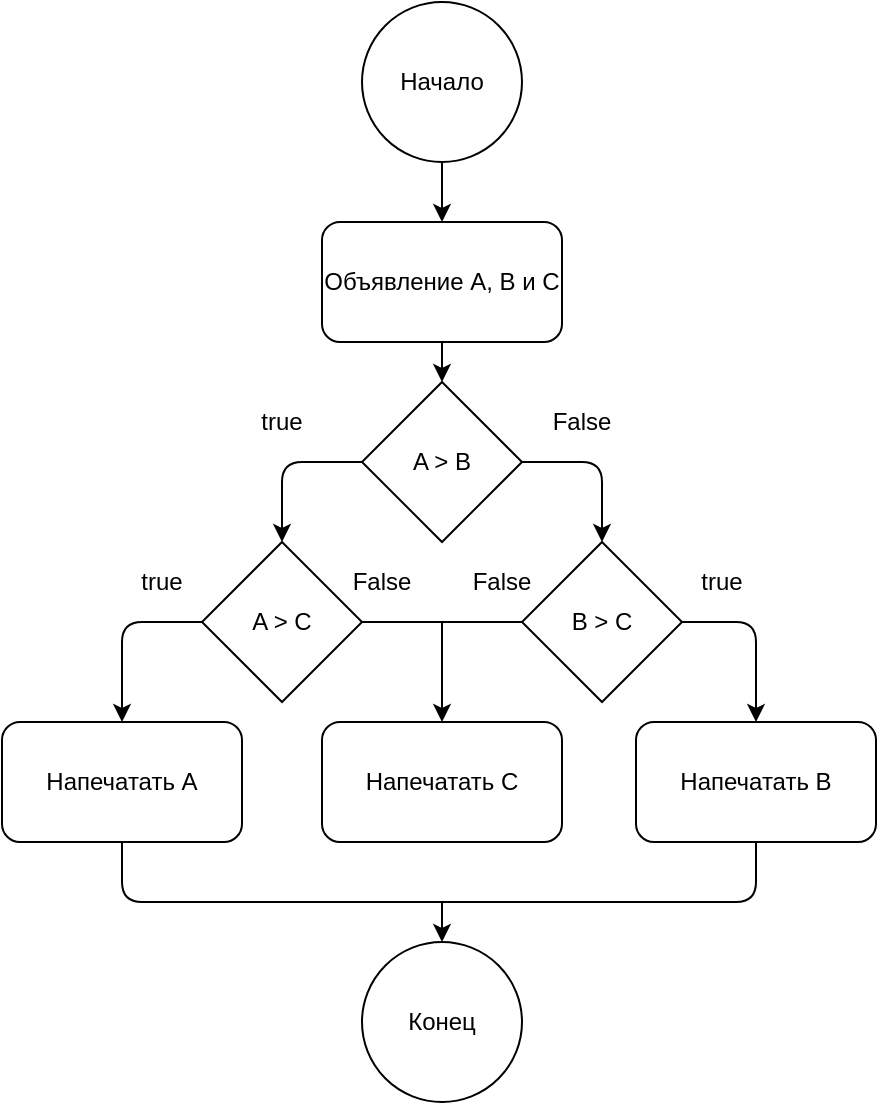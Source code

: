 <mxfile version="13.8.8" type="github"><diagram id="prtHgNgQTEPvFCAcTncT" name="Page-1"><mxGraphModel dx="920" dy="834" grid="1" gridSize="10" guides="1" tooltips="1" connect="1" arrows="1" fold="1" page="1" pageScale="1" pageWidth="827" pageHeight="1169" math="0" shadow="0"><root><mxCell id="0"/><mxCell id="1" parent="0"/><mxCell id="Rach319jtQlnCLszwIgt-1" value="Начало" style="ellipse;whiteSpace=wrap;html=1;aspect=fixed;" vertex="1" parent="1"><mxGeometry x="360" y="320" width="80" height="80" as="geometry"/></mxCell><mxCell id="Rach319jtQlnCLszwIgt-2" value="" style="endArrow=classic;html=1;exitX=0.5;exitY=1;exitDx=0;exitDy=0;" edge="1" parent="1" source="Rach319jtQlnCLszwIgt-1"><mxGeometry width="50" height="50" relative="1" as="geometry"><mxPoint x="380" y="590" as="sourcePoint"/><mxPoint x="400" y="430" as="targetPoint"/></mxGeometry></mxCell><mxCell id="Rach319jtQlnCLszwIgt-3" value="Объявление А, B и С" style="rounded=1;whiteSpace=wrap;html=1;" vertex="1" parent="1"><mxGeometry x="340" y="430" width="120" height="60" as="geometry"/></mxCell><mxCell id="Rach319jtQlnCLszwIgt-4" value="" style="endArrow=classic;html=1;exitX=0.5;exitY=1;exitDx=0;exitDy=0;" edge="1" parent="1" source="Rach319jtQlnCLszwIgt-3"><mxGeometry width="50" height="50" relative="1" as="geometry"><mxPoint x="380" y="480" as="sourcePoint"/><mxPoint x="400" y="510" as="targetPoint"/></mxGeometry></mxCell><mxCell id="Rach319jtQlnCLszwIgt-5" value="A &amp;gt; B" style="rhombus;whiteSpace=wrap;html=1;" vertex="1" parent="1"><mxGeometry x="360" y="510" width="80" height="80" as="geometry"/></mxCell><mxCell id="Rach319jtQlnCLszwIgt-8" value="" style="endArrow=classic;html=1;entryX=0.5;entryY=0;entryDx=0;entryDy=0;exitX=0;exitY=0.5;exitDx=0;exitDy=0;" edge="1" parent="1" source="Rach319jtQlnCLszwIgt-5" target="Rach319jtQlnCLszwIgt-10"><mxGeometry width="50" height="50" relative="1" as="geometry"><mxPoint x="320" y="550" as="sourcePoint"/><mxPoint x="320" y="580" as="targetPoint"/><Array as="points"><mxPoint x="320" y="550"/></Array></mxGeometry></mxCell><mxCell id="Rach319jtQlnCLszwIgt-9" value="true" style="text;html=1;strokeColor=none;fillColor=none;align=center;verticalAlign=middle;whiteSpace=wrap;rounded=0;" vertex="1" parent="1"><mxGeometry x="300" y="520" width="40" height="20" as="geometry"/></mxCell><mxCell id="Rach319jtQlnCLszwIgt-10" value="A &amp;gt; C" style="rhombus;whiteSpace=wrap;html=1;" vertex="1" parent="1"><mxGeometry x="280" y="590" width="80" height="80" as="geometry"/></mxCell><mxCell id="Rach319jtQlnCLszwIgt-12" value="Напечатать А" style="rounded=1;whiteSpace=wrap;html=1;" vertex="1" parent="1"><mxGeometry x="180" y="680" width="120" height="60" as="geometry"/></mxCell><mxCell id="Rach319jtQlnCLszwIgt-15" value="False" style="text;html=1;strokeColor=none;fillColor=none;align=center;verticalAlign=middle;whiteSpace=wrap;rounded=0;" vertex="1" parent="1"><mxGeometry x="450" y="520" width="40" height="20" as="geometry"/></mxCell><mxCell id="Rach319jtQlnCLszwIgt-17" value="B &amp;gt; C" style="rhombus;whiteSpace=wrap;html=1;" vertex="1" parent="1"><mxGeometry x="440" y="590" width="80" height="80" as="geometry"/></mxCell><mxCell id="Rach319jtQlnCLszwIgt-22" value="Напечатать B" style="rounded=1;whiteSpace=wrap;html=1;" vertex="1" parent="1"><mxGeometry x="497" y="680" width="120" height="60" as="geometry"/></mxCell><mxCell id="Rach319jtQlnCLszwIgt-31" value="true" style="text;html=1;strokeColor=none;fillColor=none;align=center;verticalAlign=middle;whiteSpace=wrap;rounded=0;" vertex="1" parent="1"><mxGeometry x="520" y="600" width="40" height="20" as="geometry"/></mxCell><mxCell id="Rach319jtQlnCLszwIgt-35" value="" style="endArrow=classic;html=1;exitX=0;exitY=0.5;exitDx=0;exitDy=0;" edge="1" parent="1" source="Rach319jtQlnCLszwIgt-10"><mxGeometry width="50" height="50" relative="1" as="geometry"><mxPoint x="240" y="630" as="sourcePoint"/><mxPoint x="240" y="680" as="targetPoint"/><Array as="points"><mxPoint x="240" y="630"/></Array></mxGeometry></mxCell><mxCell id="Rach319jtQlnCLszwIgt-36" value="true" style="text;html=1;strokeColor=none;fillColor=none;align=center;verticalAlign=middle;whiteSpace=wrap;rounded=0;" vertex="1" parent="1"><mxGeometry x="240" y="600" width="40" height="20" as="geometry"/></mxCell><mxCell id="Rach319jtQlnCLszwIgt-37" value="False" style="text;html=1;strokeColor=none;fillColor=none;align=center;verticalAlign=middle;whiteSpace=wrap;rounded=0;" vertex="1" parent="1"><mxGeometry x="350" y="600" width="40" height="20" as="geometry"/></mxCell><mxCell id="Rach319jtQlnCLszwIgt-40" value="Напечатать C" style="rounded=1;whiteSpace=wrap;html=1;" vertex="1" parent="1"><mxGeometry x="340" y="680" width="120" height="60" as="geometry"/></mxCell><mxCell id="Rach319jtQlnCLszwIgt-42" value="Конец" style="ellipse;whiteSpace=wrap;html=1;aspect=fixed;" vertex="1" parent="1"><mxGeometry x="360" y="790" width="80" height="80" as="geometry"/></mxCell><mxCell id="Rach319jtQlnCLszwIgt-43" value="False" style="text;html=1;strokeColor=none;fillColor=none;align=center;verticalAlign=middle;whiteSpace=wrap;rounded=0;" vertex="1" parent="1"><mxGeometry x="410" y="600" width="40" height="20" as="geometry"/></mxCell><mxCell id="Rach319jtQlnCLszwIgt-45" value="" style="endArrow=none;html=1;entryX=0.5;entryY=1;entryDx=0;entryDy=0;exitX=0.5;exitY=1;exitDx=0;exitDy=0;" edge="1" parent="1" source="Rach319jtQlnCLszwIgt-12" target="Rach319jtQlnCLszwIgt-22"><mxGeometry width="50" height="50" relative="1" as="geometry"><mxPoint x="240" y="770" as="sourcePoint"/><mxPoint x="560" y="770" as="targetPoint"/><Array as="points"><mxPoint x="240" y="770"/><mxPoint x="557" y="770"/></Array></mxGeometry></mxCell><mxCell id="Rach319jtQlnCLszwIgt-48" value="" style="endArrow=classic;html=1;" edge="1" parent="1"><mxGeometry width="50" height="50" relative="1" as="geometry"><mxPoint x="400" y="770" as="sourcePoint"/><mxPoint x="400" y="790" as="targetPoint"/></mxGeometry></mxCell><mxCell id="Rach319jtQlnCLszwIgt-66" value="" style="endArrow=none;html=1;exitX=1;exitY=0.5;exitDx=0;exitDy=0;entryX=0;entryY=0.5;entryDx=0;entryDy=0;" edge="1" parent="1" source="Rach319jtQlnCLszwIgt-10" target="Rach319jtQlnCLszwIgt-17"><mxGeometry width="50" height="50" relative="1" as="geometry"><mxPoint x="440" y="620" as="sourcePoint"/><mxPoint x="490" y="570" as="targetPoint"/></mxGeometry></mxCell><mxCell id="Rach319jtQlnCLszwIgt-67" value="" style="endArrow=classic;html=1;entryX=0.5;entryY=0;entryDx=0;entryDy=0;" edge="1" parent="1" target="Rach319jtQlnCLszwIgt-40"><mxGeometry width="50" height="50" relative="1" as="geometry"><mxPoint x="400" y="630" as="sourcePoint"/><mxPoint x="490" y="570" as="targetPoint"/></mxGeometry></mxCell><mxCell id="Rach319jtQlnCLszwIgt-69" value="" style="endArrow=classic;html=1;entryX=0.5;entryY=0;entryDx=0;entryDy=0;" edge="1" parent="1" target="Rach319jtQlnCLszwIgt-22"><mxGeometry width="50" height="50" relative="1" as="geometry"><mxPoint x="520" y="630" as="sourcePoint"/><mxPoint x="490" y="570" as="targetPoint"/><Array as="points"><mxPoint x="520" y="630"/><mxPoint x="557" y="630"/></Array></mxGeometry></mxCell><mxCell id="Rach319jtQlnCLszwIgt-71" value="" style="endArrow=classic;html=1;entryX=0.5;entryY=0;entryDx=0;entryDy=0;" edge="1" parent="1" target="Rach319jtQlnCLszwIgt-17"><mxGeometry width="50" height="50" relative="1" as="geometry"><mxPoint x="440" y="550" as="sourcePoint"/><mxPoint x="490" y="500" as="targetPoint"/><Array as="points"><mxPoint x="480" y="550"/></Array></mxGeometry></mxCell></root></mxGraphModel></diagram></mxfile>